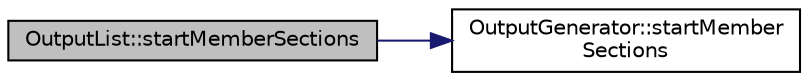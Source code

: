 digraph "OutputList::startMemberSections"
{
 // LATEX_PDF_SIZE
  edge [fontname="Helvetica",fontsize="10",labelfontname="Helvetica",labelfontsize="10"];
  node [fontname="Helvetica",fontsize="10",shape=record];
  rankdir="LR";
  Node1 [label="OutputList::startMemberSections",height=0.2,width=0.4,color="black", fillcolor="grey75", style="filled", fontcolor="black",tooltip=" "];
  Node1 -> Node2 [color="midnightblue",fontsize="10",style="solid"];
  Node2 [label="OutputGenerator::startMember\lSections",height=0.2,width=0.4,color="black", fillcolor="white", style="filled",URL="$classOutputGenerator.html#a3dcfbf917012cf7e133f6876750ca29b",tooltip=" "];
}
